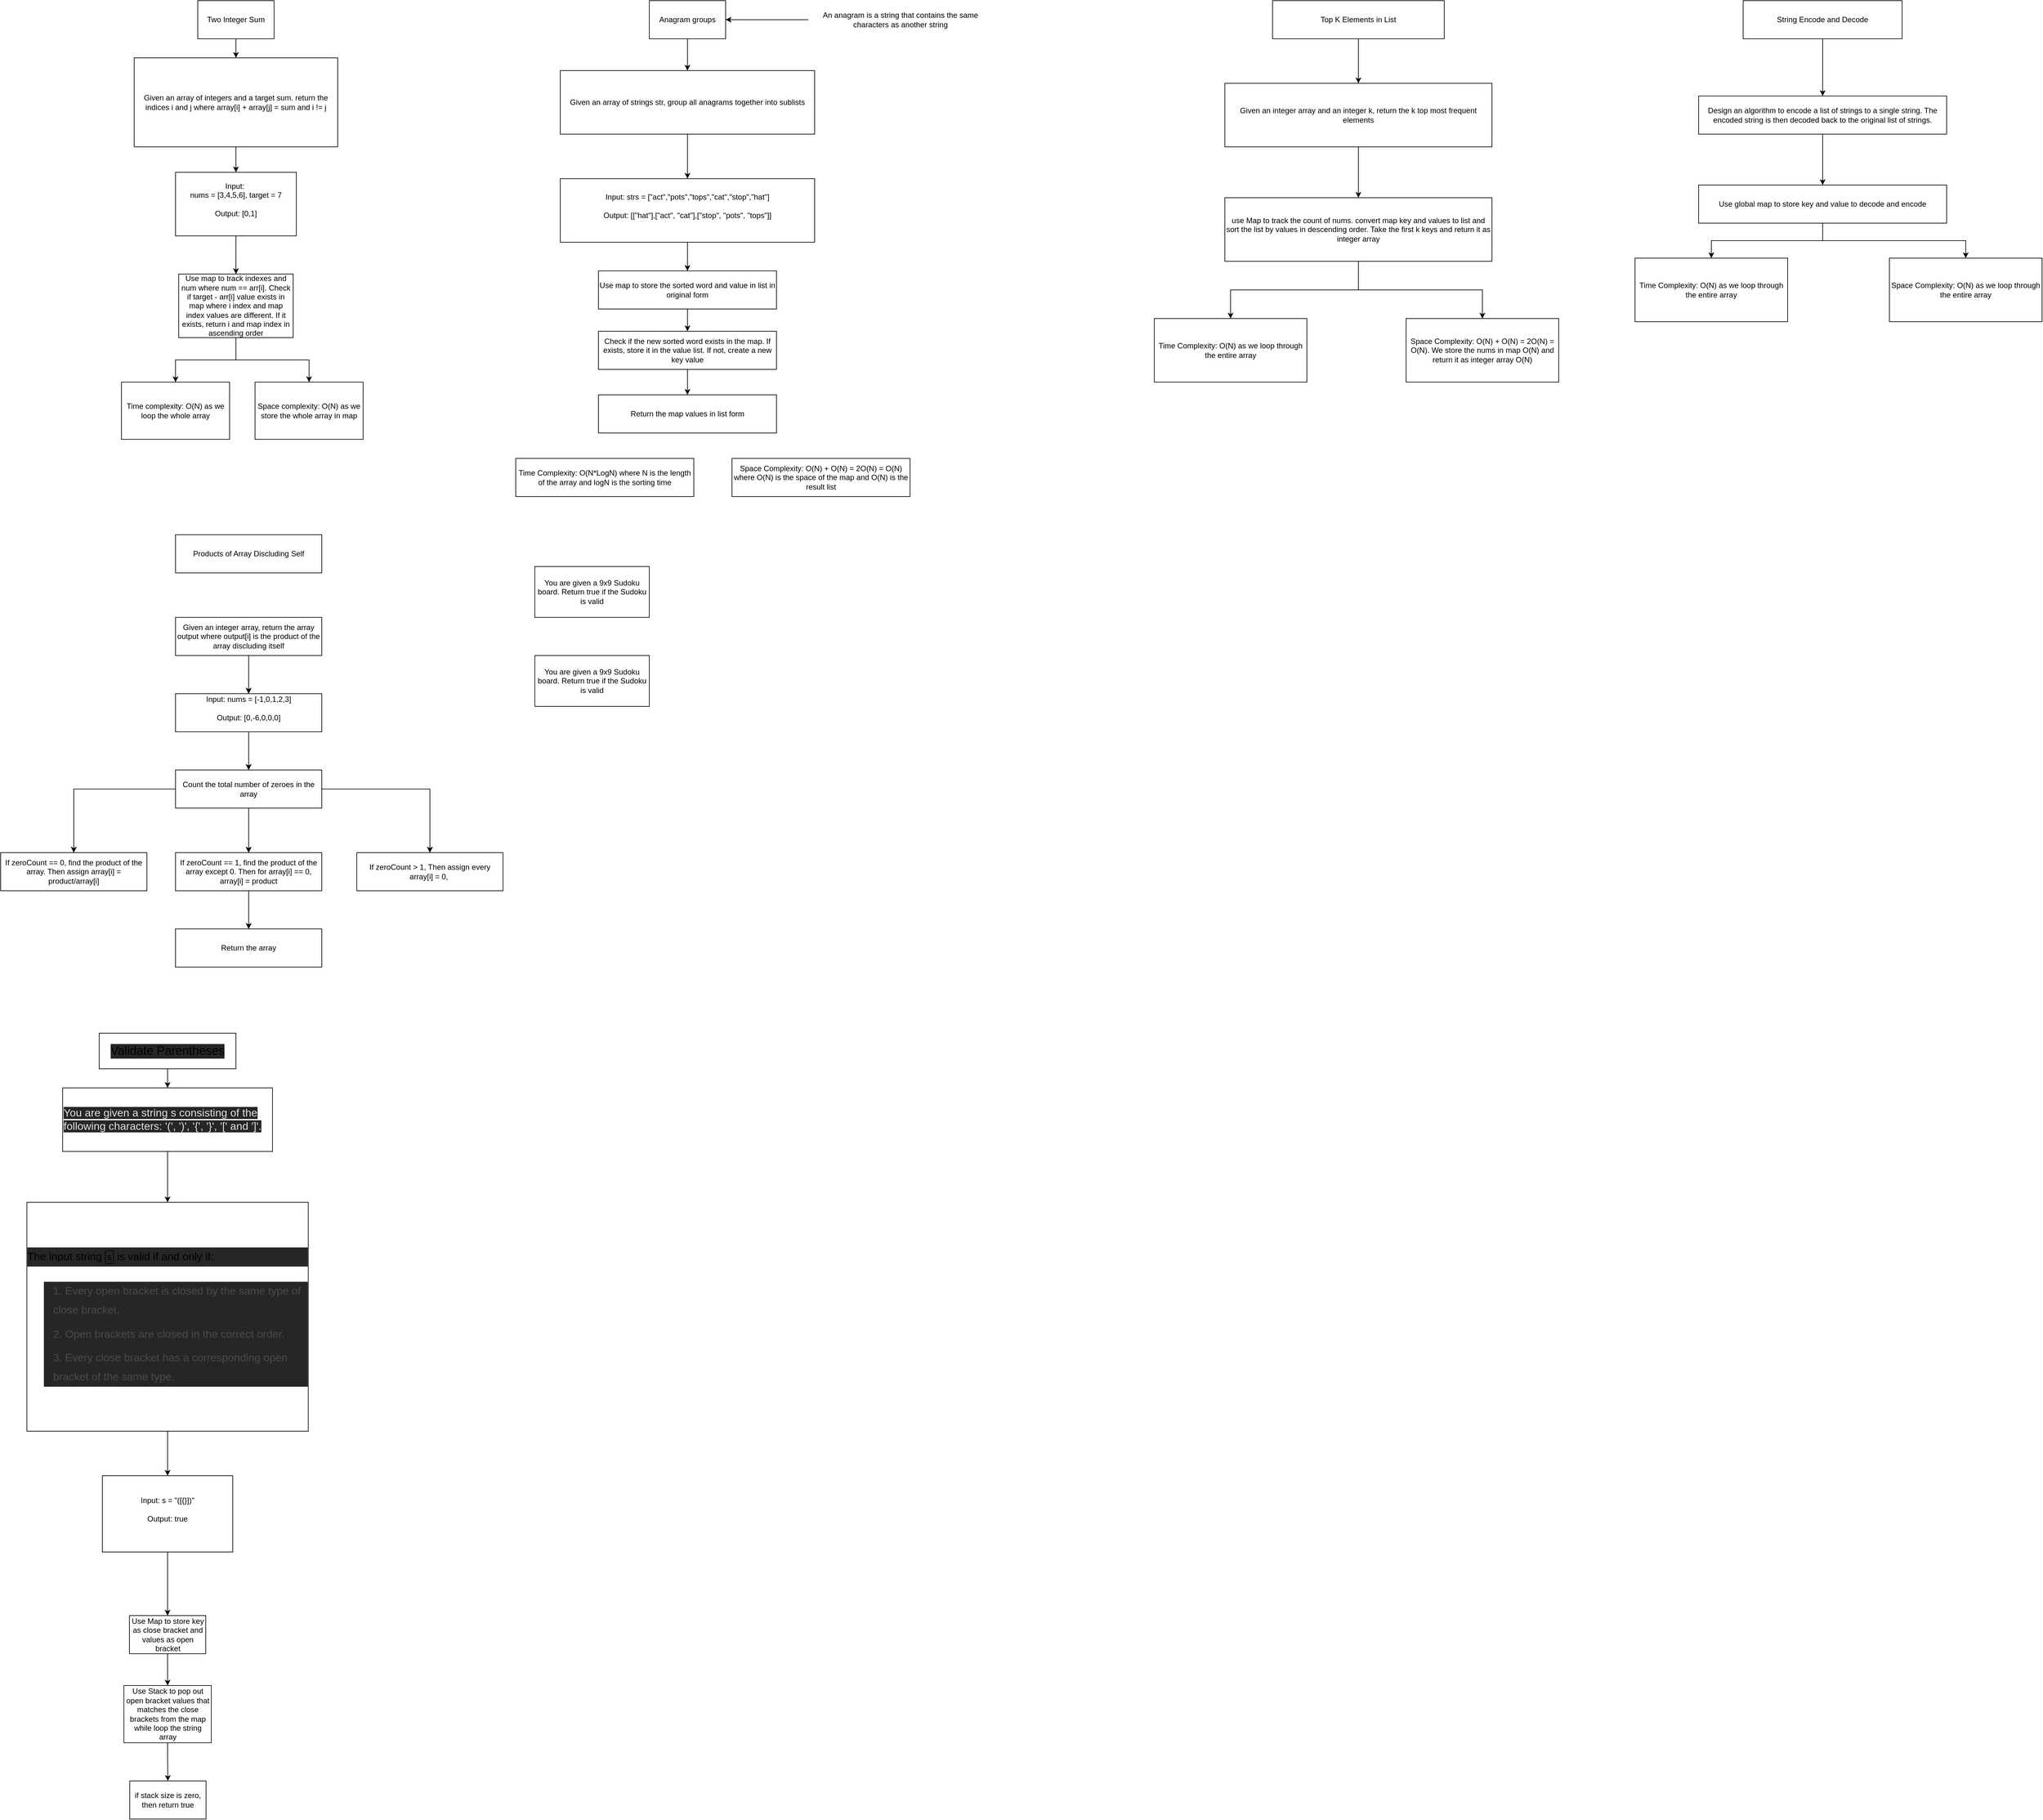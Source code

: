 <mxfile version="24.7.5">
  <diagram name="Page-1" id="MTJQl3-Kt01k6malA2KS">
    <mxGraphModel dx="1851" dy="561" grid="1" gridSize="10" guides="1" tooltips="1" connect="1" arrows="1" fold="1" page="1" pageScale="1" pageWidth="827" pageHeight="1169" math="0" shadow="0">
      <root>
        <mxCell id="0" />
        <mxCell id="1" parent="0" />
        <mxCell id="nN2-B50AMviymEDOJhhH-7" style="edgeStyle=orthogonalEdgeStyle;rounded=0;orthogonalLoop=1;jettySize=auto;html=1;entryX=0.5;entryY=0;entryDx=0;entryDy=0;" parent="1" source="nN2-B50AMviymEDOJhhH-1" target="nN2-B50AMviymEDOJhhH-2" edge="1">
          <mxGeometry relative="1" as="geometry" />
        </mxCell>
        <mxCell id="nN2-B50AMviymEDOJhhH-1" value="Two Integer Sum" style="rounded=0;whiteSpace=wrap;html=1;" parent="1" vertex="1">
          <mxGeometry x="150" y="130" width="120" height="60" as="geometry" />
        </mxCell>
        <mxCell id="nN2-B50AMviymEDOJhhH-8" style="edgeStyle=orthogonalEdgeStyle;rounded=0;orthogonalLoop=1;jettySize=auto;html=1;entryX=0.5;entryY=0;entryDx=0;entryDy=0;" parent="1" source="nN2-B50AMviymEDOJhhH-2" target="nN2-B50AMviymEDOJhhH-3" edge="1">
          <mxGeometry relative="1" as="geometry" />
        </mxCell>
        <mxCell id="nN2-B50AMviymEDOJhhH-2" value="Given an array of integers and a target sum. return the indices i and j where array[i] + array[j] = sum and i != j" style="rounded=0;whiteSpace=wrap;html=1;" parent="1" vertex="1">
          <mxGeometry x="50" y="220" width="320" height="140" as="geometry" />
        </mxCell>
        <mxCell id="nN2-B50AMviymEDOJhhH-9" style="edgeStyle=orthogonalEdgeStyle;rounded=0;orthogonalLoop=1;jettySize=auto;html=1;entryX=0.5;entryY=0;entryDx=0;entryDy=0;" parent="1" source="nN2-B50AMviymEDOJhhH-3" target="nN2-B50AMviymEDOJhhH-4" edge="1">
          <mxGeometry relative="1" as="geometry" />
        </mxCell>
        <mxCell id="nN2-B50AMviymEDOJhhH-3" value="&lt;div&gt;Input:&amp;nbsp;&lt;/div&gt;&lt;div&gt;nums = [3,4,5,6], target = 7&lt;/div&gt;&lt;div&gt;&lt;br&gt;&lt;/div&gt;&lt;div&gt;Output: [0,1]&lt;/div&gt;&lt;div&gt;&lt;br&gt;&lt;/div&gt;" style="rounded=0;whiteSpace=wrap;html=1;" parent="1" vertex="1">
          <mxGeometry x="115" y="400" width="190" height="100" as="geometry" />
        </mxCell>
        <mxCell id="nN2-B50AMviymEDOJhhH-10" style="edgeStyle=orthogonalEdgeStyle;rounded=0;orthogonalLoop=1;jettySize=auto;html=1;" parent="1" source="nN2-B50AMviymEDOJhhH-4" target="nN2-B50AMviymEDOJhhH-5" edge="1">
          <mxGeometry relative="1" as="geometry" />
        </mxCell>
        <mxCell id="nN2-B50AMviymEDOJhhH-11" style="edgeStyle=orthogonalEdgeStyle;rounded=0;orthogonalLoop=1;jettySize=auto;html=1;" parent="1" source="nN2-B50AMviymEDOJhhH-4" target="nN2-B50AMviymEDOJhhH-6" edge="1">
          <mxGeometry relative="1" as="geometry" />
        </mxCell>
        <mxCell id="nN2-B50AMviymEDOJhhH-4" value="Use map to track indexes and num where num == arr[i]. Check if target - arr[i] value exists in map where i index and map index values are different. If it exists, return i and map index in ascending order" style="rounded=0;whiteSpace=wrap;html=1;" parent="1" vertex="1">
          <mxGeometry x="120" y="560" width="180" height="100" as="geometry" />
        </mxCell>
        <mxCell id="nN2-B50AMviymEDOJhhH-5" value="Time complexity: O(N) as we loop the whole array" style="rounded=0;whiteSpace=wrap;html=1;" parent="1" vertex="1">
          <mxGeometry x="30" y="730" width="170" height="90" as="geometry" />
        </mxCell>
        <mxCell id="nN2-B50AMviymEDOJhhH-6" value="Space complexity: O(N) as we store the whole array in map" style="rounded=0;whiteSpace=wrap;html=1;" parent="1" vertex="1">
          <mxGeometry x="240" y="730" width="170" height="90" as="geometry" />
        </mxCell>
        <mxCell id="nN2-B50AMviymEDOJhhH-17" style="edgeStyle=orthogonalEdgeStyle;rounded=0;orthogonalLoop=1;jettySize=auto;html=1;" parent="1" source="nN2-B50AMviymEDOJhhH-12" target="nN2-B50AMviymEDOJhhH-13" edge="1">
          <mxGeometry relative="1" as="geometry" />
        </mxCell>
        <mxCell id="nN2-B50AMviymEDOJhhH-12" value="Anagram groups" style="rounded=0;whiteSpace=wrap;html=1;" parent="1" vertex="1">
          <mxGeometry x="860" y="130" width="120" height="60" as="geometry" />
        </mxCell>
        <mxCell id="nN2-B50AMviymEDOJhhH-18" style="edgeStyle=orthogonalEdgeStyle;rounded=0;orthogonalLoop=1;jettySize=auto;html=1;" parent="1" source="nN2-B50AMviymEDOJhhH-13" target="nN2-B50AMviymEDOJhhH-15" edge="1">
          <mxGeometry relative="1" as="geometry" />
        </mxCell>
        <mxCell id="nN2-B50AMviymEDOJhhH-13" value="Given an array of strings str, group all anagrams together into sublists" style="rounded=0;whiteSpace=wrap;html=1;" parent="1" vertex="1">
          <mxGeometry x="720" y="240" width="400" height="100" as="geometry" />
        </mxCell>
        <mxCell id="nN2-B50AMviymEDOJhhH-16" style="edgeStyle=orthogonalEdgeStyle;rounded=0;orthogonalLoop=1;jettySize=auto;html=1;entryX=1;entryY=0.5;entryDx=0;entryDy=0;" parent="1" source="nN2-B50AMviymEDOJhhH-14" target="nN2-B50AMviymEDOJhhH-12" edge="1">
          <mxGeometry relative="1" as="geometry" />
        </mxCell>
        <mxCell id="nN2-B50AMviymEDOJhhH-14" value="An anagram is a string that contains the same characters as another string" style="text;html=1;align=center;verticalAlign=middle;whiteSpace=wrap;rounded=0;" parent="1" vertex="1">
          <mxGeometry x="1110" y="142.5" width="290" height="35" as="geometry" />
        </mxCell>
        <mxCell id="nN2-B50AMviymEDOJhhH-22" style="edgeStyle=orthogonalEdgeStyle;rounded=0;orthogonalLoop=1;jettySize=auto;html=1;" parent="1" source="nN2-B50AMviymEDOJhhH-15" target="nN2-B50AMviymEDOJhhH-19" edge="1">
          <mxGeometry relative="1" as="geometry" />
        </mxCell>
        <mxCell id="nN2-B50AMviymEDOJhhH-15" value="&lt;div&gt;Input: strs = [&quot;act&quot;,&quot;pots&quot;,&quot;tops&quot;,&quot;cat&quot;,&quot;stop&quot;,&quot;hat&quot;]&lt;/div&gt;&lt;div&gt;&lt;br&gt;&lt;/div&gt;&lt;div&gt;Output: [[&quot;hat&quot;],[&quot;act&quot;, &quot;cat&quot;],[&quot;stop&quot;, &quot;pots&quot;, &quot;tops&quot;]]&lt;/div&gt;&lt;div&gt;&lt;br&gt;&lt;/div&gt;" style="rounded=0;whiteSpace=wrap;html=1;" parent="1" vertex="1">
          <mxGeometry x="720" y="410" width="400" height="100" as="geometry" />
        </mxCell>
        <mxCell id="nN2-B50AMviymEDOJhhH-23" style="edgeStyle=orthogonalEdgeStyle;rounded=0;orthogonalLoop=1;jettySize=auto;html=1;" parent="1" source="nN2-B50AMviymEDOJhhH-19" target="nN2-B50AMviymEDOJhhH-20" edge="1">
          <mxGeometry relative="1" as="geometry" />
        </mxCell>
        <mxCell id="nN2-B50AMviymEDOJhhH-19" value="Use map to store the sorted word and value in list in original form" style="rounded=0;whiteSpace=wrap;html=1;" parent="1" vertex="1">
          <mxGeometry x="780" y="555" width="280" height="60" as="geometry" />
        </mxCell>
        <mxCell id="nN2-B50AMviymEDOJhhH-24" style="edgeStyle=orthogonalEdgeStyle;rounded=0;orthogonalLoop=1;jettySize=auto;html=1;" parent="1" source="nN2-B50AMviymEDOJhhH-20" target="nN2-B50AMviymEDOJhhH-21" edge="1">
          <mxGeometry relative="1" as="geometry" />
        </mxCell>
        <mxCell id="nN2-B50AMviymEDOJhhH-20" value="Check if the new sorted word exists in the map. If exists, store it in the value list. If not, create a new key value" style="rounded=0;whiteSpace=wrap;html=1;" parent="1" vertex="1">
          <mxGeometry x="780" y="650" width="280" height="60" as="geometry" />
        </mxCell>
        <mxCell id="nN2-B50AMviymEDOJhhH-21" value="Return the map values in list form" style="rounded=0;whiteSpace=wrap;html=1;" parent="1" vertex="1">
          <mxGeometry x="780" y="750" width="280" height="60" as="geometry" />
        </mxCell>
        <mxCell id="1y-f06pbk2HALnvQV5Nx-2" style="edgeStyle=orthogonalEdgeStyle;rounded=0;orthogonalLoop=1;jettySize=auto;html=1;" parent="1" source="nN2-B50AMviymEDOJhhH-25" target="nN2-B50AMviymEDOJhhH-26" edge="1">
          <mxGeometry relative="1" as="geometry" />
        </mxCell>
        <mxCell id="nN2-B50AMviymEDOJhhH-25" value="Top K Elements in List" style="rounded=0;whiteSpace=wrap;html=1;" parent="1" vertex="1">
          <mxGeometry x="1840" y="130" width="270" height="60" as="geometry" />
        </mxCell>
        <mxCell id="1y-f06pbk2HALnvQV5Nx-3" style="edgeStyle=orthogonalEdgeStyle;rounded=0;orthogonalLoop=1;jettySize=auto;html=1;" parent="1" source="nN2-B50AMviymEDOJhhH-26" target="nN2-B50AMviymEDOJhhH-27" edge="1">
          <mxGeometry relative="1" as="geometry" />
        </mxCell>
        <mxCell id="nN2-B50AMviymEDOJhhH-26" value="Given an integer array and an integer k, return the k top most frequent elements" style="rounded=0;whiteSpace=wrap;html=1;" parent="1" vertex="1">
          <mxGeometry x="1765" y="260" width="420" height="100" as="geometry" />
        </mxCell>
        <mxCell id="1y-f06pbk2HALnvQV5Nx-5" style="edgeStyle=orthogonalEdgeStyle;rounded=0;orthogonalLoop=1;jettySize=auto;html=1;entryX=0.5;entryY=0;entryDx=0;entryDy=0;" parent="1" source="nN2-B50AMviymEDOJhhH-27" target="1y-f06pbk2HALnvQV5Nx-1" edge="1">
          <mxGeometry relative="1" as="geometry" />
        </mxCell>
        <mxCell id="1y-f06pbk2HALnvQV5Nx-6" style="edgeStyle=orthogonalEdgeStyle;rounded=0;orthogonalLoop=1;jettySize=auto;html=1;" parent="1" source="nN2-B50AMviymEDOJhhH-27" target="1y-f06pbk2HALnvQV5Nx-4" edge="1">
          <mxGeometry relative="1" as="geometry" />
        </mxCell>
        <mxCell id="nN2-B50AMviymEDOJhhH-27" value="use Map to track the count of nums. convert map key and values to list and sort the list by values in descending order. Take the first k keys and return it as integer array" style="rounded=0;whiteSpace=wrap;html=1;" parent="1" vertex="1">
          <mxGeometry x="1765" y="440" width="420" height="100" as="geometry" />
        </mxCell>
        <mxCell id="nN2-B50AMviymEDOJhhH-28" value="Time Complexity: O(N*LogN) where N is the length of the array and logN is the sorting time" style="rounded=0;whiteSpace=wrap;html=1;" parent="1" vertex="1">
          <mxGeometry x="650" y="850" width="280" height="60" as="geometry" />
        </mxCell>
        <mxCell id="nN2-B50AMviymEDOJhhH-29" value="Space Complexity: O(N) + O(N) = 2O(N) = O(N) where O(N) is the space of the map and O(N) is the result list" style="rounded=0;whiteSpace=wrap;html=1;" parent="1" vertex="1">
          <mxGeometry x="990" y="850" width="280" height="60" as="geometry" />
        </mxCell>
        <mxCell id="1y-f06pbk2HALnvQV5Nx-1" value="Time Complexity: O(N) as we loop through the entire array" style="rounded=0;whiteSpace=wrap;html=1;" parent="1" vertex="1">
          <mxGeometry x="1654" y="630" width="240" height="100" as="geometry" />
        </mxCell>
        <mxCell id="1y-f06pbk2HALnvQV5Nx-4" value="Space Complexity: O(N) + O(N) = 2O(N) = O(N). We store the nums in map O(N) and return it as integer array O(N)" style="rounded=0;whiteSpace=wrap;html=1;" parent="1" vertex="1">
          <mxGeometry x="2050" y="630" width="240" height="100" as="geometry" />
        </mxCell>
        <mxCell id="1y-f06pbk2HALnvQV5Nx-13" style="edgeStyle=orthogonalEdgeStyle;rounded=0;orthogonalLoop=1;jettySize=auto;html=1;" parent="1" source="1y-f06pbk2HALnvQV5Nx-7" target="1y-f06pbk2HALnvQV5Nx-9" edge="1">
          <mxGeometry relative="1" as="geometry" />
        </mxCell>
        <mxCell id="1y-f06pbk2HALnvQV5Nx-7" value="String Encode and Decode" style="rounded=0;whiteSpace=wrap;html=1;" parent="1" vertex="1">
          <mxGeometry x="2580" y="130" width="250" height="60" as="geometry" />
        </mxCell>
        <mxCell id="1y-f06pbk2HALnvQV5Nx-14" style="edgeStyle=orthogonalEdgeStyle;rounded=0;orthogonalLoop=1;jettySize=auto;html=1;" parent="1" source="1y-f06pbk2HALnvQV5Nx-9" target="1y-f06pbk2HALnvQV5Nx-10" edge="1">
          <mxGeometry relative="1" as="geometry" />
        </mxCell>
        <mxCell id="1y-f06pbk2HALnvQV5Nx-9" value="Design an algorithm to encode a list of strings to a single string. The encoded string is then decoded back to the original list of strings." style="rounded=0;whiteSpace=wrap;html=1;" parent="1" vertex="1">
          <mxGeometry x="2510" y="280" width="390" height="60" as="geometry" />
        </mxCell>
        <mxCell id="1y-f06pbk2HALnvQV5Nx-15" style="edgeStyle=orthogonalEdgeStyle;rounded=0;orthogonalLoop=1;jettySize=auto;html=1;" parent="1" source="1y-f06pbk2HALnvQV5Nx-10" target="1y-f06pbk2HALnvQV5Nx-11" edge="1">
          <mxGeometry relative="1" as="geometry" />
        </mxCell>
        <mxCell id="1y-f06pbk2HALnvQV5Nx-16" style="edgeStyle=orthogonalEdgeStyle;rounded=0;orthogonalLoop=1;jettySize=auto;html=1;" parent="1" source="1y-f06pbk2HALnvQV5Nx-10" target="1y-f06pbk2HALnvQV5Nx-12" edge="1">
          <mxGeometry relative="1" as="geometry" />
        </mxCell>
        <mxCell id="1y-f06pbk2HALnvQV5Nx-10" value="Use global map to store key and value to decode and encode" style="rounded=0;whiteSpace=wrap;html=1;" parent="1" vertex="1">
          <mxGeometry x="2510" y="420" width="390" height="60" as="geometry" />
        </mxCell>
        <mxCell id="1y-f06pbk2HALnvQV5Nx-11" value="Time Complexity: O(N) as we loop through the entire array" style="rounded=0;whiteSpace=wrap;html=1;" parent="1" vertex="1">
          <mxGeometry x="2410" y="535" width="240" height="100" as="geometry" />
        </mxCell>
        <mxCell id="1y-f06pbk2HALnvQV5Nx-12" value="Space Complexity: O(N) as we loop through the entire array" style="rounded=0;whiteSpace=wrap;html=1;" parent="1" vertex="1">
          <mxGeometry x="2810" y="535" width="240" height="100" as="geometry" />
        </mxCell>
        <mxCell id="SQZrs2Orp9ZpsfdFoQ2q-1" value="Products of Array Discluding Self" style="rounded=0;whiteSpace=wrap;html=1;" parent="1" vertex="1">
          <mxGeometry x="115" y="970" width="230" height="60" as="geometry" />
        </mxCell>
        <mxCell id="SQZrs2Orp9ZpsfdFoQ2q-9" style="edgeStyle=orthogonalEdgeStyle;rounded=0;orthogonalLoop=1;jettySize=auto;html=1;" parent="1" source="SQZrs2Orp9ZpsfdFoQ2q-2" target="SQZrs2Orp9ZpsfdFoQ2q-3" edge="1">
          <mxGeometry relative="1" as="geometry" />
        </mxCell>
        <mxCell id="SQZrs2Orp9ZpsfdFoQ2q-2" value="Given an integer array, return the array output where output[i] is the product of the array discluding itself" style="rounded=0;whiteSpace=wrap;html=1;" parent="1" vertex="1">
          <mxGeometry x="115" y="1100" width="230" height="60" as="geometry" />
        </mxCell>
        <mxCell id="SQZrs2Orp9ZpsfdFoQ2q-10" style="edgeStyle=orthogonalEdgeStyle;rounded=0;orthogonalLoop=1;jettySize=auto;html=1;" parent="1" source="SQZrs2Orp9ZpsfdFoQ2q-3" target="SQZrs2Orp9ZpsfdFoQ2q-4" edge="1">
          <mxGeometry relative="1" as="geometry" />
        </mxCell>
        <mxCell id="SQZrs2Orp9ZpsfdFoQ2q-3" value="&lt;div&gt;Input: nums = [-1,0,1,2,3]&lt;/div&gt;&lt;div&gt;&lt;br&gt;&lt;/div&gt;&lt;div&gt;Output: [0,-6,0,0,0]&lt;/div&gt;&lt;div&gt;&lt;br&gt;&lt;/div&gt;" style="rounded=0;whiteSpace=wrap;html=1;" parent="1" vertex="1">
          <mxGeometry x="115" y="1220" width="230" height="60" as="geometry" />
        </mxCell>
        <mxCell id="SQZrs2Orp9ZpsfdFoQ2q-11" style="edgeStyle=orthogonalEdgeStyle;rounded=0;orthogonalLoop=1;jettySize=auto;html=1;entryX=0.5;entryY=0;entryDx=0;entryDy=0;" parent="1" source="SQZrs2Orp9ZpsfdFoQ2q-4" target="SQZrs2Orp9ZpsfdFoQ2q-5" edge="1">
          <mxGeometry relative="1" as="geometry" />
        </mxCell>
        <mxCell id="SQZrs2Orp9ZpsfdFoQ2q-12" style="edgeStyle=orthogonalEdgeStyle;rounded=0;orthogonalLoop=1;jettySize=auto;html=1;" parent="1" source="SQZrs2Orp9ZpsfdFoQ2q-4" target="SQZrs2Orp9ZpsfdFoQ2q-7" edge="1">
          <mxGeometry relative="1" as="geometry" />
        </mxCell>
        <mxCell id="SQZrs2Orp9ZpsfdFoQ2q-13" style="edgeStyle=orthogonalEdgeStyle;rounded=0;orthogonalLoop=1;jettySize=auto;html=1;" parent="1" source="SQZrs2Orp9ZpsfdFoQ2q-4" target="SQZrs2Orp9ZpsfdFoQ2q-6" edge="1">
          <mxGeometry relative="1" as="geometry" />
        </mxCell>
        <mxCell id="SQZrs2Orp9ZpsfdFoQ2q-4" value="Count the total number of zeroes in the array" style="rounded=0;whiteSpace=wrap;html=1;" parent="1" vertex="1">
          <mxGeometry x="115" y="1340" width="230" height="60" as="geometry" />
        </mxCell>
        <mxCell id="SQZrs2Orp9ZpsfdFoQ2q-5" value="If zeroCount == 0, find the product of the array. Then assign array[i] = product/array[i]" style="rounded=0;whiteSpace=wrap;html=1;" parent="1" vertex="1">
          <mxGeometry x="-160" y="1470" width="230" height="60" as="geometry" />
        </mxCell>
        <mxCell id="SQZrs2Orp9ZpsfdFoQ2q-14" style="edgeStyle=orthogonalEdgeStyle;rounded=0;orthogonalLoop=1;jettySize=auto;html=1;entryX=0.5;entryY=0;entryDx=0;entryDy=0;" parent="1" source="SQZrs2Orp9ZpsfdFoQ2q-6" target="SQZrs2Orp9ZpsfdFoQ2q-8" edge="1">
          <mxGeometry relative="1" as="geometry" />
        </mxCell>
        <mxCell id="SQZrs2Orp9ZpsfdFoQ2q-6" value="If zeroCount == 1, find the product of the array except 0. Then for array[i] == 0, array[i] = product" style="rounded=0;whiteSpace=wrap;html=1;" parent="1" vertex="1">
          <mxGeometry x="115" y="1470" width="230" height="60" as="geometry" />
        </mxCell>
        <mxCell id="SQZrs2Orp9ZpsfdFoQ2q-7" value="If zeroCount &amp;gt; 1, Then assign every array[i] = 0,&amp;nbsp;" style="rounded=0;whiteSpace=wrap;html=1;" parent="1" vertex="1">
          <mxGeometry x="400" y="1470" width="230" height="60" as="geometry" />
        </mxCell>
        <mxCell id="SQZrs2Orp9ZpsfdFoQ2q-8" value="Return the array" style="rounded=0;whiteSpace=wrap;html=1;" parent="1" vertex="1">
          <mxGeometry x="115" y="1590" width="230" height="60" as="geometry" />
        </mxCell>
        <mxCell id="saUwehoPbYmH1re-DA8q-1" value="Products of Array Discluding Self" style="rounded=0;whiteSpace=wrap;html=1;" parent="1" vertex="1">
          <mxGeometry x="115" y="970" width="230" height="60" as="geometry" />
        </mxCell>
        <mxCell id="saUwehoPbYmH1re-DA8q-2" style="edgeStyle=orthogonalEdgeStyle;rounded=0;orthogonalLoop=1;jettySize=auto;html=1;" parent="1" source="saUwehoPbYmH1re-DA8q-3" target="saUwehoPbYmH1re-DA8q-5" edge="1">
          <mxGeometry relative="1" as="geometry" />
        </mxCell>
        <mxCell id="saUwehoPbYmH1re-DA8q-3" value="Given an integer array, return the array output where output[i] is the product of the array discluding itself" style="rounded=0;whiteSpace=wrap;html=1;" parent="1" vertex="1">
          <mxGeometry x="115" y="1100" width="230" height="60" as="geometry" />
        </mxCell>
        <mxCell id="saUwehoPbYmH1re-DA8q-4" style="edgeStyle=orthogonalEdgeStyle;rounded=0;orthogonalLoop=1;jettySize=auto;html=1;" parent="1" source="saUwehoPbYmH1re-DA8q-5" target="saUwehoPbYmH1re-DA8q-9" edge="1">
          <mxGeometry relative="1" as="geometry" />
        </mxCell>
        <mxCell id="saUwehoPbYmH1re-DA8q-5" value="&lt;div&gt;Input: nums = [-1,0,1,2,3]&lt;/div&gt;&lt;div&gt;&lt;br&gt;&lt;/div&gt;&lt;div&gt;Output: [0,-6,0,0,0]&lt;/div&gt;&lt;div&gt;&lt;br&gt;&lt;/div&gt;" style="rounded=0;whiteSpace=wrap;html=1;" parent="1" vertex="1">
          <mxGeometry x="115" y="1220" width="230" height="60" as="geometry" />
        </mxCell>
        <mxCell id="saUwehoPbYmH1re-DA8q-6" style="edgeStyle=orthogonalEdgeStyle;rounded=0;orthogonalLoop=1;jettySize=auto;html=1;entryX=0.5;entryY=0;entryDx=0;entryDy=0;" parent="1" source="saUwehoPbYmH1re-DA8q-9" target="saUwehoPbYmH1re-DA8q-10" edge="1">
          <mxGeometry relative="1" as="geometry" />
        </mxCell>
        <mxCell id="saUwehoPbYmH1re-DA8q-7" style="edgeStyle=orthogonalEdgeStyle;rounded=0;orthogonalLoop=1;jettySize=auto;html=1;" parent="1" source="saUwehoPbYmH1re-DA8q-9" target="saUwehoPbYmH1re-DA8q-13" edge="1">
          <mxGeometry relative="1" as="geometry" />
        </mxCell>
        <mxCell id="saUwehoPbYmH1re-DA8q-8" style="edgeStyle=orthogonalEdgeStyle;rounded=0;orthogonalLoop=1;jettySize=auto;html=1;" parent="1" source="saUwehoPbYmH1re-DA8q-9" target="saUwehoPbYmH1re-DA8q-12" edge="1">
          <mxGeometry relative="1" as="geometry" />
        </mxCell>
        <mxCell id="saUwehoPbYmH1re-DA8q-9" value="Count the total number of zeroes in the array" style="rounded=0;whiteSpace=wrap;html=1;" parent="1" vertex="1">
          <mxGeometry x="115" y="1340" width="230" height="60" as="geometry" />
        </mxCell>
        <mxCell id="saUwehoPbYmH1re-DA8q-10" value="If zeroCount == 0, find the product of the array. Then assign array[i] = product/array[i]" style="rounded=0;whiteSpace=wrap;html=1;" parent="1" vertex="1">
          <mxGeometry x="-160" y="1470" width="230" height="60" as="geometry" />
        </mxCell>
        <mxCell id="saUwehoPbYmH1re-DA8q-11" style="edgeStyle=orthogonalEdgeStyle;rounded=0;orthogonalLoop=1;jettySize=auto;html=1;entryX=0.5;entryY=0;entryDx=0;entryDy=0;" parent="1" source="saUwehoPbYmH1re-DA8q-12" target="saUwehoPbYmH1re-DA8q-14" edge="1">
          <mxGeometry relative="1" as="geometry" />
        </mxCell>
        <mxCell id="saUwehoPbYmH1re-DA8q-12" value="If zeroCount == 1, find the product of the array except 0. Then for array[i] == 0, array[i] = product" style="rounded=0;whiteSpace=wrap;html=1;" parent="1" vertex="1">
          <mxGeometry x="115" y="1470" width="230" height="60" as="geometry" />
        </mxCell>
        <mxCell id="saUwehoPbYmH1re-DA8q-13" value="If zeroCount &amp;gt; 1, Then assign every array[i] = 0,&amp;nbsp;" style="rounded=0;whiteSpace=wrap;html=1;" parent="1" vertex="1">
          <mxGeometry x="400" y="1470" width="230" height="60" as="geometry" />
        </mxCell>
        <mxCell id="saUwehoPbYmH1re-DA8q-14" value="Return the array" style="rounded=0;whiteSpace=wrap;html=1;" parent="1" vertex="1">
          <mxGeometry x="115" y="1590" width="230" height="60" as="geometry" />
        </mxCell>
        <mxCell id="PKbOvXh1hC4f7ejgGBlp-1" value="You are given a 9x9 Sudoku board. Return true if the Sudoku is valid" style="rounded=0;whiteSpace=wrap;html=1;" parent="1" vertex="1">
          <mxGeometry x="680" y="1020" width="180" height="80" as="geometry" />
        </mxCell>
        <mxCell id="PKbOvXh1hC4f7ejgGBlp-2" value="You are given a 9x9 Sudoku board. Return true if the Sudoku is valid" style="rounded=0;whiteSpace=wrap;html=1;" parent="1" vertex="1">
          <mxGeometry x="680" y="1160" width="180" height="80" as="geometry" />
        </mxCell>
        <mxCell id="NIsI1Q-7MkNIX9lUCh3J-3" style="edgeStyle=orthogonalEdgeStyle;rounded=0;orthogonalLoop=1;jettySize=auto;html=1;" edge="1" parent="1" source="NIsI1Q-7MkNIX9lUCh3J-1" target="NIsI1Q-7MkNIX9lUCh3J-2">
          <mxGeometry relative="1" as="geometry" />
        </mxCell>
        <mxCell id="NIsI1Q-7MkNIX9lUCh3J-1" value="&lt;h1 style=&quot;box-sizing: inherit; margin: 0px; padding: 0px; font-size: 19px; font-weight: 400; font-family: helvetica, Arial, sans-serif; color: var(--text-color); text-align: start; background-color: rgb(38, 38, 38);&quot;&gt;Validate Parentheses&lt;/h1&gt;" style="rounded=0;whiteSpace=wrap;html=1;" vertex="1" parent="1">
          <mxGeometry x="-5" y="1754" width="215" height="56" as="geometry" />
        </mxCell>
        <mxCell id="NIsI1Q-7MkNIX9lUCh3J-5" style="edgeStyle=orthogonalEdgeStyle;rounded=0;orthogonalLoop=1;jettySize=auto;html=1;" edge="1" parent="1" source="NIsI1Q-7MkNIX9lUCh3J-2" target="NIsI1Q-7MkNIX9lUCh3J-4">
          <mxGeometry relative="1" as="geometry" />
        </mxCell>
        <mxCell id="NIsI1Q-7MkNIX9lUCh3J-2" value="&lt;div style=&quot;text-align: start;&quot;&gt;&lt;font face=&quot;Arial, sans-serif&quot; color=&quot;#e1e1e1&quot;&gt;&lt;span style=&quot;font-size: 17px; background-color: rgb(38, 38, 38);&quot;&gt;You are given a string s consisting of the following characters: &#39;(&#39;, &#39;)&#39;, &#39;{&#39;, &#39;}&#39;, &#39;[&#39; and &#39;]&#39;.&lt;/span&gt;&lt;/font&gt;&lt;/div&gt;" style="rounded=0;whiteSpace=wrap;html=1;" vertex="1" parent="1">
          <mxGeometry x="-62.5" y="1840" width="330" height="100" as="geometry" />
        </mxCell>
        <mxCell id="NIsI1Q-7MkNIX9lUCh3J-7" style="edgeStyle=orthogonalEdgeStyle;rounded=0;orthogonalLoop=1;jettySize=auto;html=1;" edge="1" parent="1" source="NIsI1Q-7MkNIX9lUCh3J-4" target="NIsI1Q-7MkNIX9lUCh3J-6">
          <mxGeometry relative="1" as="geometry" />
        </mxCell>
        <mxCell id="NIsI1Q-7MkNIX9lUCh3J-4" value="&lt;div style=&quot;text-align: start;&quot;&gt;&lt;p style=&quot;box-sizing: inherit; margin: 24px 0px; padding: 0px; font-family: Arial, sans-serif; color: var(--text-color); line-height: 1.75; font-size: 17px; background-color: rgb(38, 38, 38);&quot;&gt;The input string&amp;nbsp;&lt;code style=&quot;box-sizing: inherit; -webkit-font-smoothing: auto; background-color: var(--code-inline-background-color); color: var(--code-inline-color); font-size: 14.5px; padding: 0.125em; word-break: normal; border-radius: 0.3em; hyphens: none; line-height: 1.5; overflow-wrap: normal; tab-size: 4; word-spacing: normal; border-width: 1px; border-style: solid; border-color: var(--code-inline-border-color); border-image: initial;&quot; class=&quot;hljs language-ebnf&quot;&gt;s&lt;/code&gt;&amp;nbsp;is valid if and only if:&lt;/p&gt;&lt;ol style=&quot;box-sizing: inherit; margin: 24px 0px 24px 1.5em; padding: 0px; font-family: Arial, sans-serif; font-size: 17px; color: rgb(74, 74, 74); background-color: rgb(38, 38, 38);&quot;&gt;&lt;li style=&quot;box-sizing: inherit; margin: 0px 0px 8px 15px; padding: 0px; color: var(--text-color); line-height: 1.75; list-style-position: inside;&quot;&gt;Every open bracket is closed by the same type of close bracket.&lt;/li&gt;&lt;li style=&quot;box-sizing: inherit; margin: 0px 0px 8px 15px; padding: 0px; color: var(--text-color); line-height: 1.75; list-style-position: inside;&quot;&gt;Open brackets are closed in the correct order.&lt;/li&gt;&lt;li style=&quot;box-sizing: inherit; margin: 0px 0px 8px 15px; padding: 0px; color: var(--text-color); line-height: 1.75; list-style-position: inside;&quot;&gt;Every close bracket has a corresponding open bracket of the same type.&lt;/li&gt;&lt;/ol&gt;&lt;/div&gt;" style="rounded=0;whiteSpace=wrap;html=1;" vertex="1" parent="1">
          <mxGeometry x="-118.75" y="2020" width="442.5" height="360" as="geometry" />
        </mxCell>
        <mxCell id="NIsI1Q-7MkNIX9lUCh3J-9" style="edgeStyle=orthogonalEdgeStyle;rounded=0;orthogonalLoop=1;jettySize=auto;html=1;entryX=0.5;entryY=0;entryDx=0;entryDy=0;" edge="1" parent="1" source="NIsI1Q-7MkNIX9lUCh3J-6" target="NIsI1Q-7MkNIX9lUCh3J-8">
          <mxGeometry relative="1" as="geometry" />
        </mxCell>
        <mxCell id="NIsI1Q-7MkNIX9lUCh3J-6" value="&lt;div&gt;Input: s = &quot;([{}])&quot;&lt;/div&gt;&lt;div&gt;&lt;br&gt;&lt;/div&gt;&lt;div&gt;Output: true&lt;/div&gt;&lt;div&gt;&lt;br&gt;&lt;/div&gt;" style="rounded=0;whiteSpace=wrap;html=1;" vertex="1" parent="1">
          <mxGeometry y="2450" width="205" height="120" as="geometry" />
        </mxCell>
        <mxCell id="NIsI1Q-7MkNIX9lUCh3J-11" style="edgeStyle=orthogonalEdgeStyle;rounded=0;orthogonalLoop=1;jettySize=auto;html=1;" edge="1" parent="1" source="NIsI1Q-7MkNIX9lUCh3J-8" target="NIsI1Q-7MkNIX9lUCh3J-10">
          <mxGeometry relative="1" as="geometry" />
        </mxCell>
        <mxCell id="NIsI1Q-7MkNIX9lUCh3J-8" value="Use Map to store key as close bracket and values as open bracket" style="rounded=0;whiteSpace=wrap;html=1;" vertex="1" parent="1">
          <mxGeometry x="42.5" y="2670" width="120" height="60" as="geometry" />
        </mxCell>
        <mxCell id="NIsI1Q-7MkNIX9lUCh3J-14" style="edgeStyle=orthogonalEdgeStyle;rounded=0;orthogonalLoop=1;jettySize=auto;html=1;" edge="1" parent="1" source="NIsI1Q-7MkNIX9lUCh3J-10" target="NIsI1Q-7MkNIX9lUCh3J-12">
          <mxGeometry relative="1" as="geometry" />
        </mxCell>
        <mxCell id="NIsI1Q-7MkNIX9lUCh3J-10" value="Use Stack to pop out open bracket values that matches the close brackets from the map while loop the string array" style="rounded=0;whiteSpace=wrap;html=1;" vertex="1" parent="1">
          <mxGeometry x="33.75" y="2780" width="137.5" height="90" as="geometry" />
        </mxCell>
        <mxCell id="NIsI1Q-7MkNIX9lUCh3J-12" value="if stack size is zero, then return true" style="rounded=0;whiteSpace=wrap;html=1;" vertex="1" parent="1">
          <mxGeometry x="43" y="2930" width="120" height="60" as="geometry" />
        </mxCell>
      </root>
    </mxGraphModel>
  </diagram>
</mxfile>
